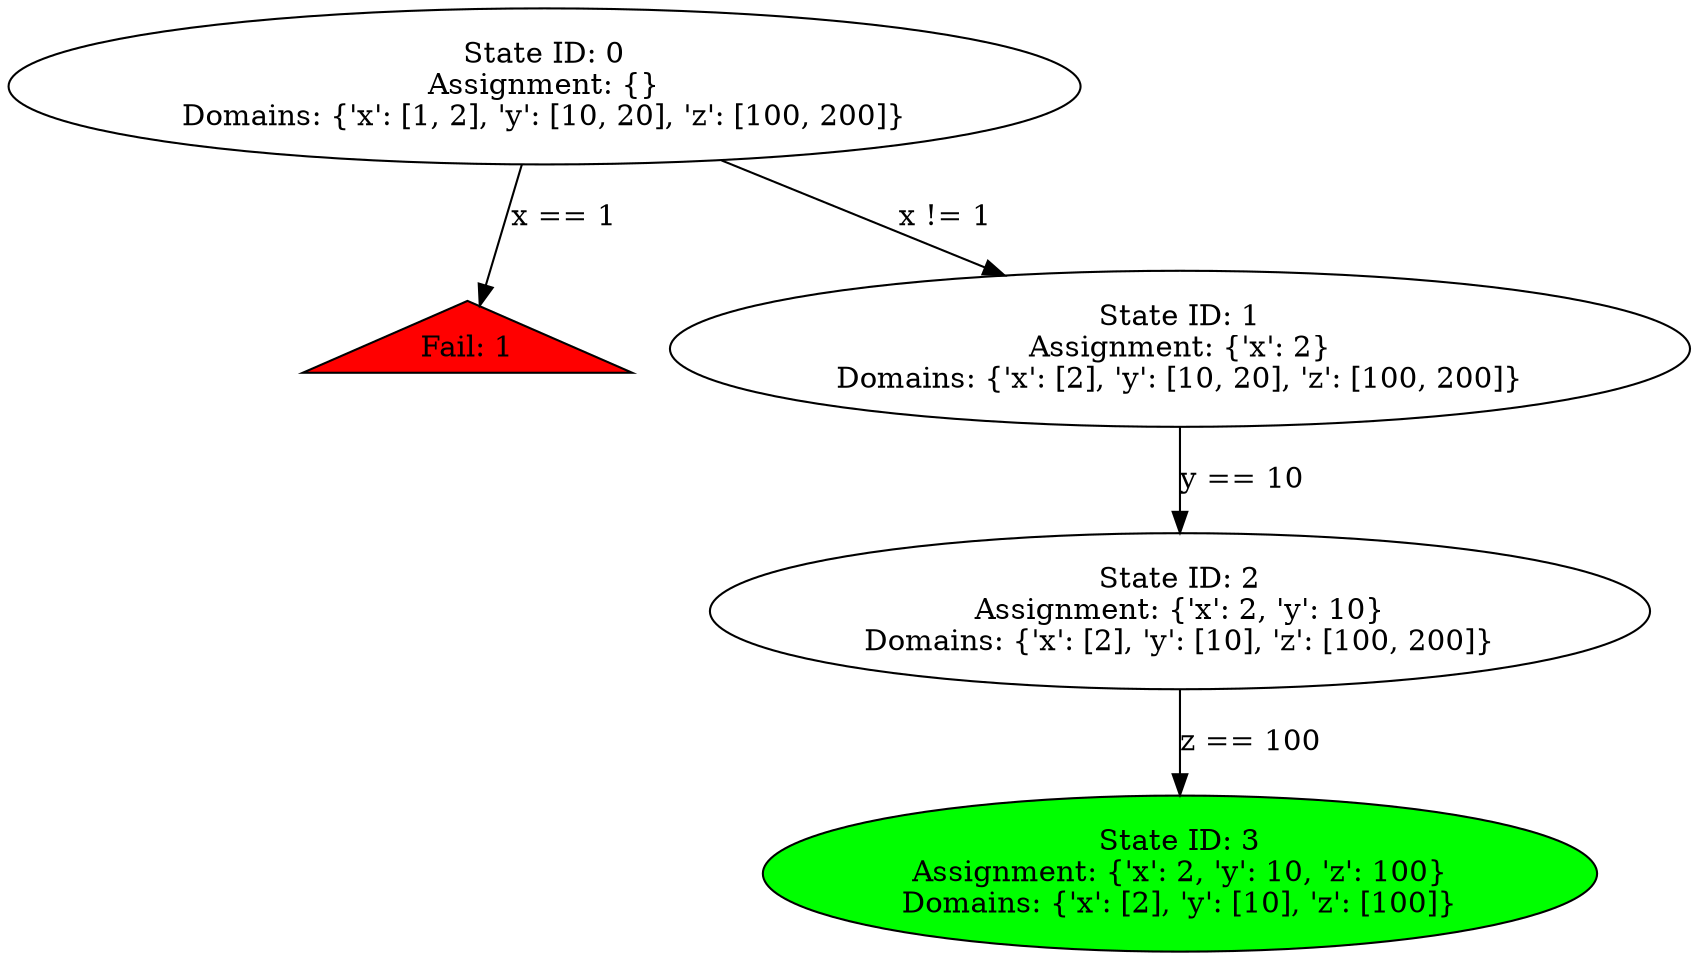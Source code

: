 digraph G {
spline=line;
1 [label="Fail: 1" shape=triangle style=filled fillcolor=red];
"State ID: 0
Assignment: {}
Domains: {'x': [1, 2], 'y': [10, 20], 'z': [100, 200]}" -> 1 [label="x == 1"];
"State ID: 0
Assignment: {}
Domains: {'x': [1, 2], 'y': [10, 20], 'z': [100, 200]}" -> "State ID: 1
Assignment: {'x': 2}
Domains: {'x': [2], 'y': [10, 20], 'z': [100, 200]}" [label="x != 1"];
"State ID: 1
Assignment: {'x': 2}
Domains: {'x': [2], 'y': [10, 20], 'z': [100, 200]}" -> "State ID: 2
Assignment: {'x': 2, 'y': 10}
Domains: {'x': [2], 'y': [10], 'z': [100, 200]}" [label="y == 10"];
"State ID: 2
Assignment: {'x': 2, 'y': 10}
Domains: {'x': [2], 'y': [10], 'z': [100, 200]}" -> "State ID: 3
Assignment: {'x': 2, 'y': 10, 'z': 100}
Domains: {'x': [2], 'y': [10], 'z': [100]}" [label="z == 100"];
"State ID: 3
Assignment: {'x': 2, 'y': 10, 'z': 100}
Domains: {'x': [2], 'y': [10], 'z': [100]}" [style=filled fillcolor=green];
}